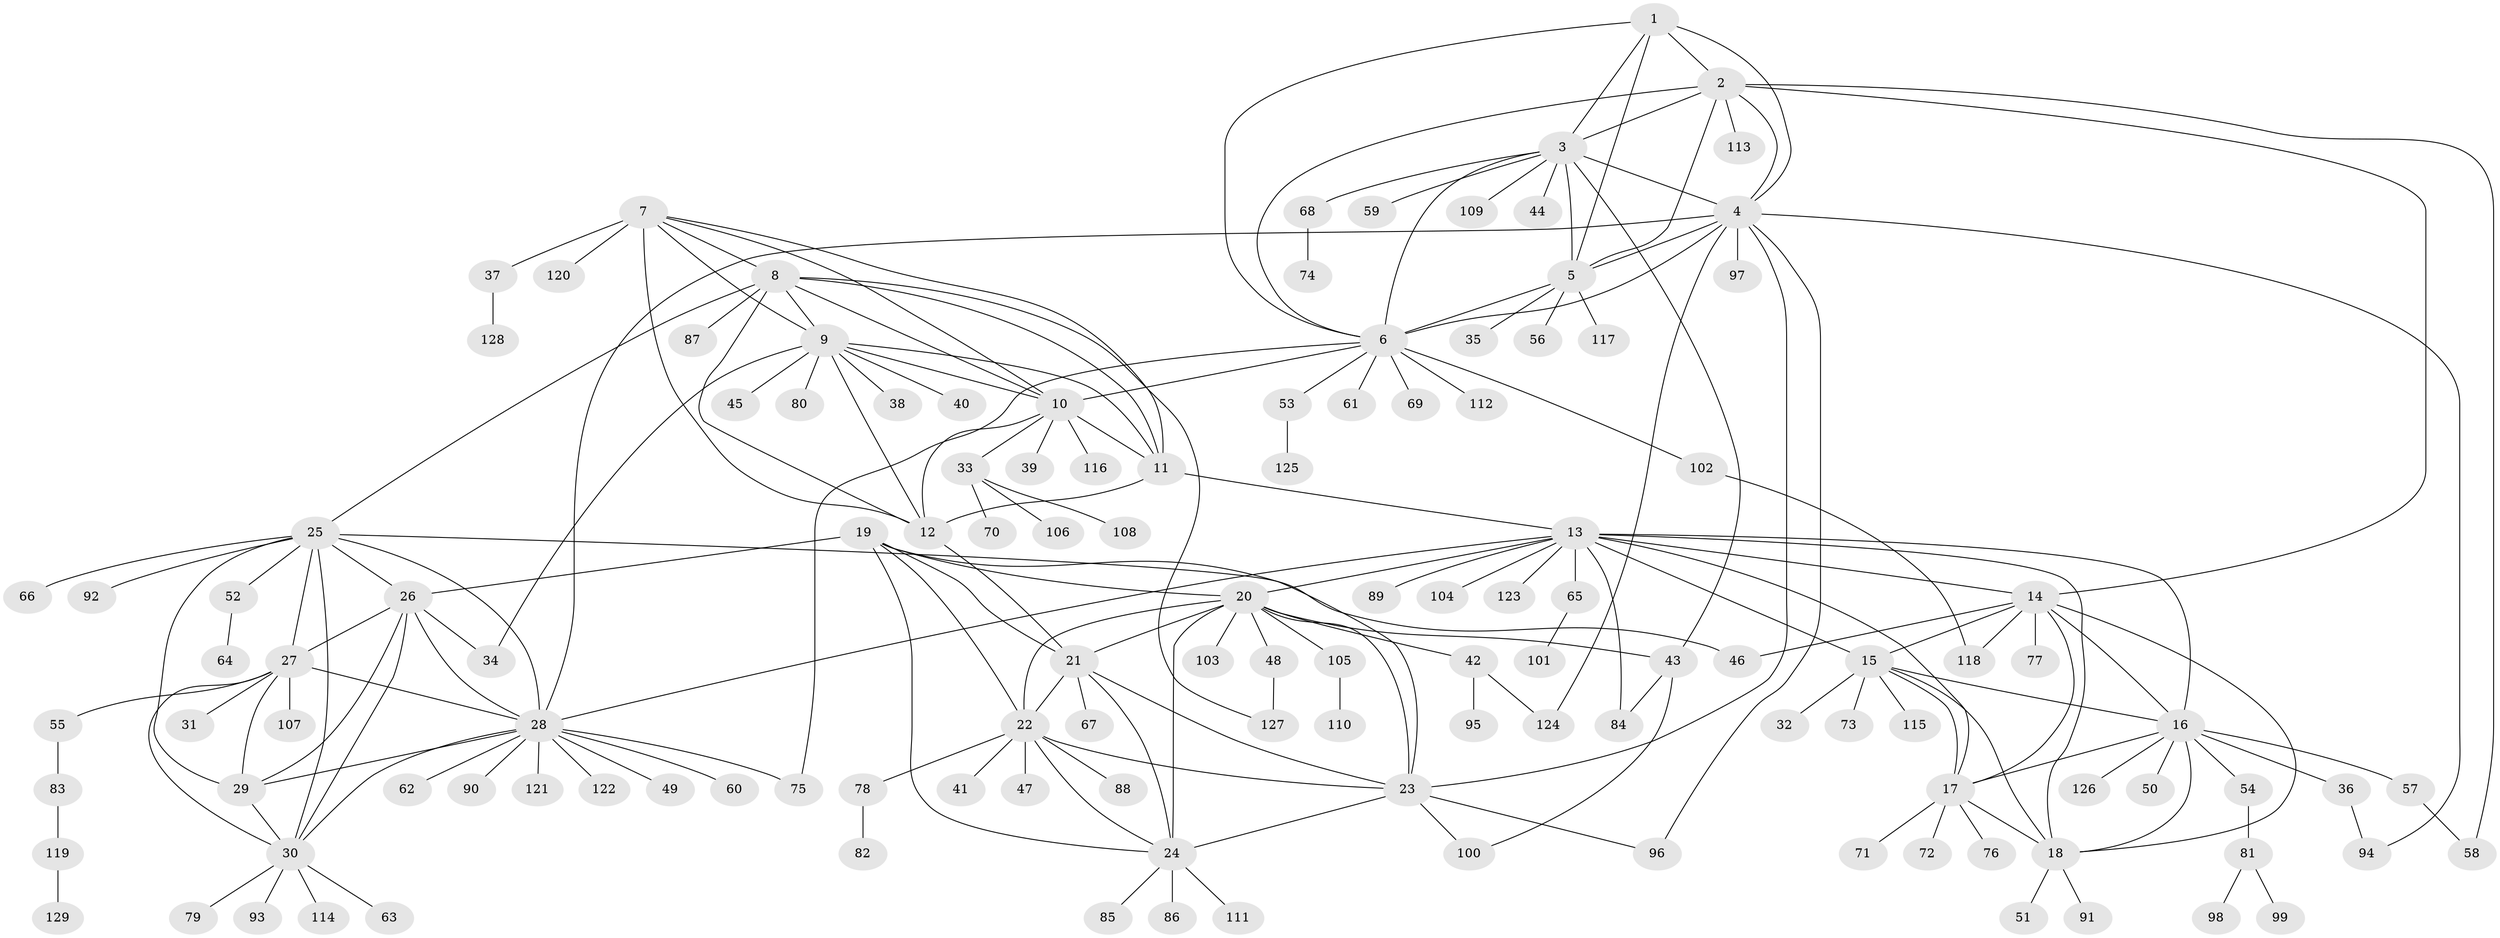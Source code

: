 // Generated by graph-tools (version 1.1) at 2025/15/03/09/25 04:15:53]
// undirected, 129 vertices, 196 edges
graph export_dot {
graph [start="1"]
  node [color=gray90,style=filled];
  1;
  2;
  3;
  4;
  5;
  6;
  7;
  8;
  9;
  10;
  11;
  12;
  13;
  14;
  15;
  16;
  17;
  18;
  19;
  20;
  21;
  22;
  23;
  24;
  25;
  26;
  27;
  28;
  29;
  30;
  31;
  32;
  33;
  34;
  35;
  36;
  37;
  38;
  39;
  40;
  41;
  42;
  43;
  44;
  45;
  46;
  47;
  48;
  49;
  50;
  51;
  52;
  53;
  54;
  55;
  56;
  57;
  58;
  59;
  60;
  61;
  62;
  63;
  64;
  65;
  66;
  67;
  68;
  69;
  70;
  71;
  72;
  73;
  74;
  75;
  76;
  77;
  78;
  79;
  80;
  81;
  82;
  83;
  84;
  85;
  86;
  87;
  88;
  89;
  90;
  91;
  92;
  93;
  94;
  95;
  96;
  97;
  98;
  99;
  100;
  101;
  102;
  103;
  104;
  105;
  106;
  107;
  108;
  109;
  110;
  111;
  112;
  113;
  114;
  115;
  116;
  117;
  118;
  119;
  120;
  121;
  122;
  123;
  124;
  125;
  126;
  127;
  128;
  129;
  1 -- 2;
  1 -- 3;
  1 -- 4;
  1 -- 5;
  1 -- 6;
  2 -- 3;
  2 -- 4;
  2 -- 5;
  2 -- 6;
  2 -- 14;
  2 -- 58;
  2 -- 113;
  3 -- 4;
  3 -- 5;
  3 -- 6;
  3 -- 43;
  3 -- 44;
  3 -- 59;
  3 -- 68;
  3 -- 109;
  4 -- 5;
  4 -- 6;
  4 -- 23;
  4 -- 28;
  4 -- 94;
  4 -- 96;
  4 -- 97;
  4 -- 124;
  5 -- 6;
  5 -- 35;
  5 -- 56;
  5 -- 117;
  6 -- 10;
  6 -- 53;
  6 -- 61;
  6 -- 69;
  6 -- 75;
  6 -- 102;
  6 -- 112;
  7 -- 8;
  7 -- 9;
  7 -- 10;
  7 -- 11;
  7 -- 12;
  7 -- 37;
  7 -- 120;
  8 -- 9;
  8 -- 10;
  8 -- 11;
  8 -- 12;
  8 -- 25;
  8 -- 87;
  8 -- 127;
  9 -- 10;
  9 -- 11;
  9 -- 12;
  9 -- 34;
  9 -- 38;
  9 -- 40;
  9 -- 45;
  9 -- 80;
  10 -- 11;
  10 -- 12;
  10 -- 33;
  10 -- 39;
  10 -- 116;
  11 -- 12;
  11 -- 13;
  12 -- 21;
  13 -- 14;
  13 -- 15;
  13 -- 16;
  13 -- 17;
  13 -- 18;
  13 -- 20;
  13 -- 28;
  13 -- 65;
  13 -- 84;
  13 -- 89;
  13 -- 104;
  13 -- 123;
  14 -- 15;
  14 -- 16;
  14 -- 17;
  14 -- 18;
  14 -- 46;
  14 -- 77;
  14 -- 118;
  15 -- 16;
  15 -- 17;
  15 -- 18;
  15 -- 32;
  15 -- 73;
  15 -- 115;
  16 -- 17;
  16 -- 18;
  16 -- 36;
  16 -- 50;
  16 -- 54;
  16 -- 57;
  16 -- 126;
  17 -- 18;
  17 -- 71;
  17 -- 72;
  17 -- 76;
  18 -- 51;
  18 -- 91;
  19 -- 20;
  19 -- 21;
  19 -- 22;
  19 -- 23;
  19 -- 24;
  19 -- 26;
  20 -- 21;
  20 -- 22;
  20 -- 23;
  20 -- 24;
  20 -- 42;
  20 -- 43;
  20 -- 48;
  20 -- 103;
  20 -- 105;
  21 -- 22;
  21 -- 23;
  21 -- 24;
  21 -- 67;
  22 -- 23;
  22 -- 24;
  22 -- 41;
  22 -- 47;
  22 -- 78;
  22 -- 88;
  23 -- 24;
  23 -- 96;
  23 -- 100;
  24 -- 85;
  24 -- 86;
  24 -- 111;
  25 -- 26;
  25 -- 27;
  25 -- 28;
  25 -- 29;
  25 -- 30;
  25 -- 46;
  25 -- 52;
  25 -- 66;
  25 -- 92;
  26 -- 27;
  26 -- 28;
  26 -- 29;
  26 -- 30;
  26 -- 34;
  27 -- 28;
  27 -- 29;
  27 -- 30;
  27 -- 31;
  27 -- 55;
  27 -- 107;
  28 -- 29;
  28 -- 30;
  28 -- 49;
  28 -- 60;
  28 -- 62;
  28 -- 75;
  28 -- 90;
  28 -- 121;
  28 -- 122;
  29 -- 30;
  30 -- 63;
  30 -- 79;
  30 -- 93;
  30 -- 114;
  33 -- 70;
  33 -- 106;
  33 -- 108;
  36 -- 94;
  37 -- 128;
  42 -- 95;
  42 -- 124;
  43 -- 84;
  43 -- 100;
  48 -- 127;
  52 -- 64;
  53 -- 125;
  54 -- 81;
  55 -- 83;
  57 -- 58;
  65 -- 101;
  68 -- 74;
  78 -- 82;
  81 -- 98;
  81 -- 99;
  83 -- 119;
  102 -- 118;
  105 -- 110;
  119 -- 129;
}
